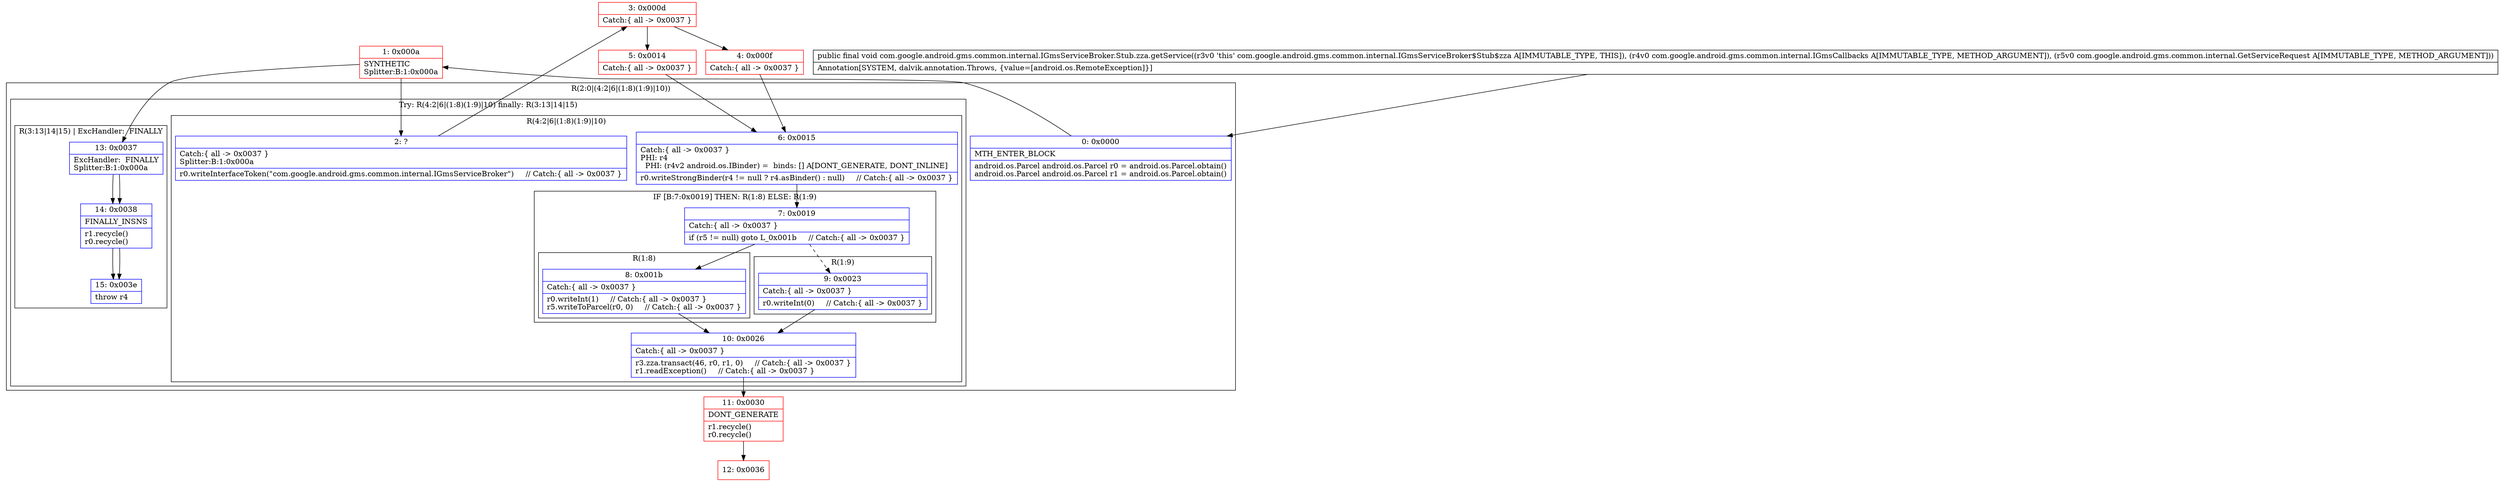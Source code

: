 digraph "CFG forcom.google.android.gms.common.internal.IGmsServiceBroker.Stub.zza.getService(Lcom\/google\/android\/gms\/common\/internal\/IGmsCallbacks;Lcom\/google\/android\/gms\/common\/internal\/GetServiceRequest;)V" {
subgraph cluster_Region_2109247500 {
label = "R(2:0|(4:2|6|(1:8)(1:9)|10))";
node [shape=record,color=blue];
Node_0 [shape=record,label="{0\:\ 0x0000|MTH_ENTER_BLOCK\l|android.os.Parcel android.os.Parcel r0 = android.os.Parcel.obtain()\landroid.os.Parcel android.os.Parcel r1 = android.os.Parcel.obtain()\l}"];
subgraph cluster_TryCatchRegion_2018930271 {
label = "Try: R(4:2|6|(1:8)(1:9)|10) finally: R(3:13|14|15)";
node [shape=record,color=blue];
subgraph cluster_Region_1832571975 {
label = "R(4:2|6|(1:8)(1:9)|10)";
node [shape=record,color=blue];
Node_2 [shape=record,label="{2\:\ ?|Catch:\{ all \-\> 0x0037 \}\lSplitter:B:1:0x000a\l|r0.writeInterfaceToken(\"com.google.android.gms.common.internal.IGmsServiceBroker\")     \/\/ Catch:\{ all \-\> 0x0037 \}\l}"];
Node_6 [shape=record,label="{6\:\ 0x0015|Catch:\{ all \-\> 0x0037 \}\lPHI: r4 \l  PHI: (r4v2 android.os.IBinder) =  binds: [] A[DONT_GENERATE, DONT_INLINE]\l|r0.writeStrongBinder(r4 != null ? r4.asBinder() : null)     \/\/ Catch:\{ all \-\> 0x0037 \}\l}"];
subgraph cluster_IfRegion_433565011 {
label = "IF [B:7:0x0019] THEN: R(1:8) ELSE: R(1:9)";
node [shape=record,color=blue];
Node_7 [shape=record,label="{7\:\ 0x0019|Catch:\{ all \-\> 0x0037 \}\l|if (r5 != null) goto L_0x001b     \/\/ Catch:\{ all \-\> 0x0037 \}\l}"];
subgraph cluster_Region_2088628948 {
label = "R(1:8)";
node [shape=record,color=blue];
Node_8 [shape=record,label="{8\:\ 0x001b|Catch:\{ all \-\> 0x0037 \}\l|r0.writeInt(1)     \/\/ Catch:\{ all \-\> 0x0037 \}\lr5.writeToParcel(r0, 0)     \/\/ Catch:\{ all \-\> 0x0037 \}\l}"];
}
subgraph cluster_Region_273885746 {
label = "R(1:9)";
node [shape=record,color=blue];
Node_9 [shape=record,label="{9\:\ 0x0023|Catch:\{ all \-\> 0x0037 \}\l|r0.writeInt(0)     \/\/ Catch:\{ all \-\> 0x0037 \}\l}"];
}
}
Node_10 [shape=record,label="{10\:\ 0x0026|Catch:\{ all \-\> 0x0037 \}\l|r3.zza.transact(46, r0, r1, 0)     \/\/ Catch:\{ all \-\> 0x0037 \}\lr1.readException()     \/\/ Catch:\{ all \-\> 0x0037 \}\l}"];
}
subgraph cluster_Region_693297348 {
label = "R(3:13|14|15) | ExcHandler:  FINALLY\l";
node [shape=record,color=blue];
Node_13 [shape=record,label="{13\:\ 0x0037|ExcHandler:  FINALLY\lSplitter:B:1:0x000a\l}"];
Node_14 [shape=record,label="{14\:\ 0x0038|FINALLY_INSNS\l|r1.recycle()\lr0.recycle()\l}"];
Node_15 [shape=record,label="{15\:\ 0x003e|throw r4\l}"];
}
}
}
subgraph cluster_Region_693297348 {
label = "R(3:13|14|15) | ExcHandler:  FINALLY\l";
node [shape=record,color=blue];
Node_13 [shape=record,label="{13\:\ 0x0037|ExcHandler:  FINALLY\lSplitter:B:1:0x000a\l}"];
Node_14 [shape=record,label="{14\:\ 0x0038|FINALLY_INSNS\l|r1.recycle()\lr0.recycle()\l}"];
Node_15 [shape=record,label="{15\:\ 0x003e|throw r4\l}"];
}
Node_1 [shape=record,color=red,label="{1\:\ 0x000a|SYNTHETIC\lSplitter:B:1:0x000a\l}"];
Node_3 [shape=record,color=red,label="{3\:\ 0x000d|Catch:\{ all \-\> 0x0037 \}\l}"];
Node_4 [shape=record,color=red,label="{4\:\ 0x000f|Catch:\{ all \-\> 0x0037 \}\l}"];
Node_5 [shape=record,color=red,label="{5\:\ 0x0014|Catch:\{ all \-\> 0x0037 \}\l}"];
Node_11 [shape=record,color=red,label="{11\:\ 0x0030|DONT_GENERATE\l|r1.recycle()\lr0.recycle()\l}"];
Node_12 [shape=record,color=red,label="{12\:\ 0x0036}"];
MethodNode[shape=record,label="{public final void com.google.android.gms.common.internal.IGmsServiceBroker.Stub.zza.getService((r3v0 'this' com.google.android.gms.common.internal.IGmsServiceBroker$Stub$zza A[IMMUTABLE_TYPE, THIS]), (r4v0 com.google.android.gms.common.internal.IGmsCallbacks A[IMMUTABLE_TYPE, METHOD_ARGUMENT]), (r5v0 com.google.android.gms.common.internal.GetServiceRequest A[IMMUTABLE_TYPE, METHOD_ARGUMENT]))  | Annotation[SYSTEM, dalvik.annotation.Throws, \{value=[android.os.RemoteException]\}]\l}"];
MethodNode -> Node_0;
Node_0 -> Node_1;
Node_2 -> Node_3;
Node_6 -> Node_7;
Node_7 -> Node_8;
Node_7 -> Node_9[style=dashed];
Node_8 -> Node_10;
Node_9 -> Node_10;
Node_10 -> Node_11;
Node_13 -> Node_14;
Node_14 -> Node_15;
Node_13 -> Node_14;
Node_14 -> Node_15;
Node_1 -> Node_2;
Node_1 -> Node_13;
Node_3 -> Node_4;
Node_3 -> Node_5;
Node_4 -> Node_6;
Node_5 -> Node_6;
Node_11 -> Node_12;
}

